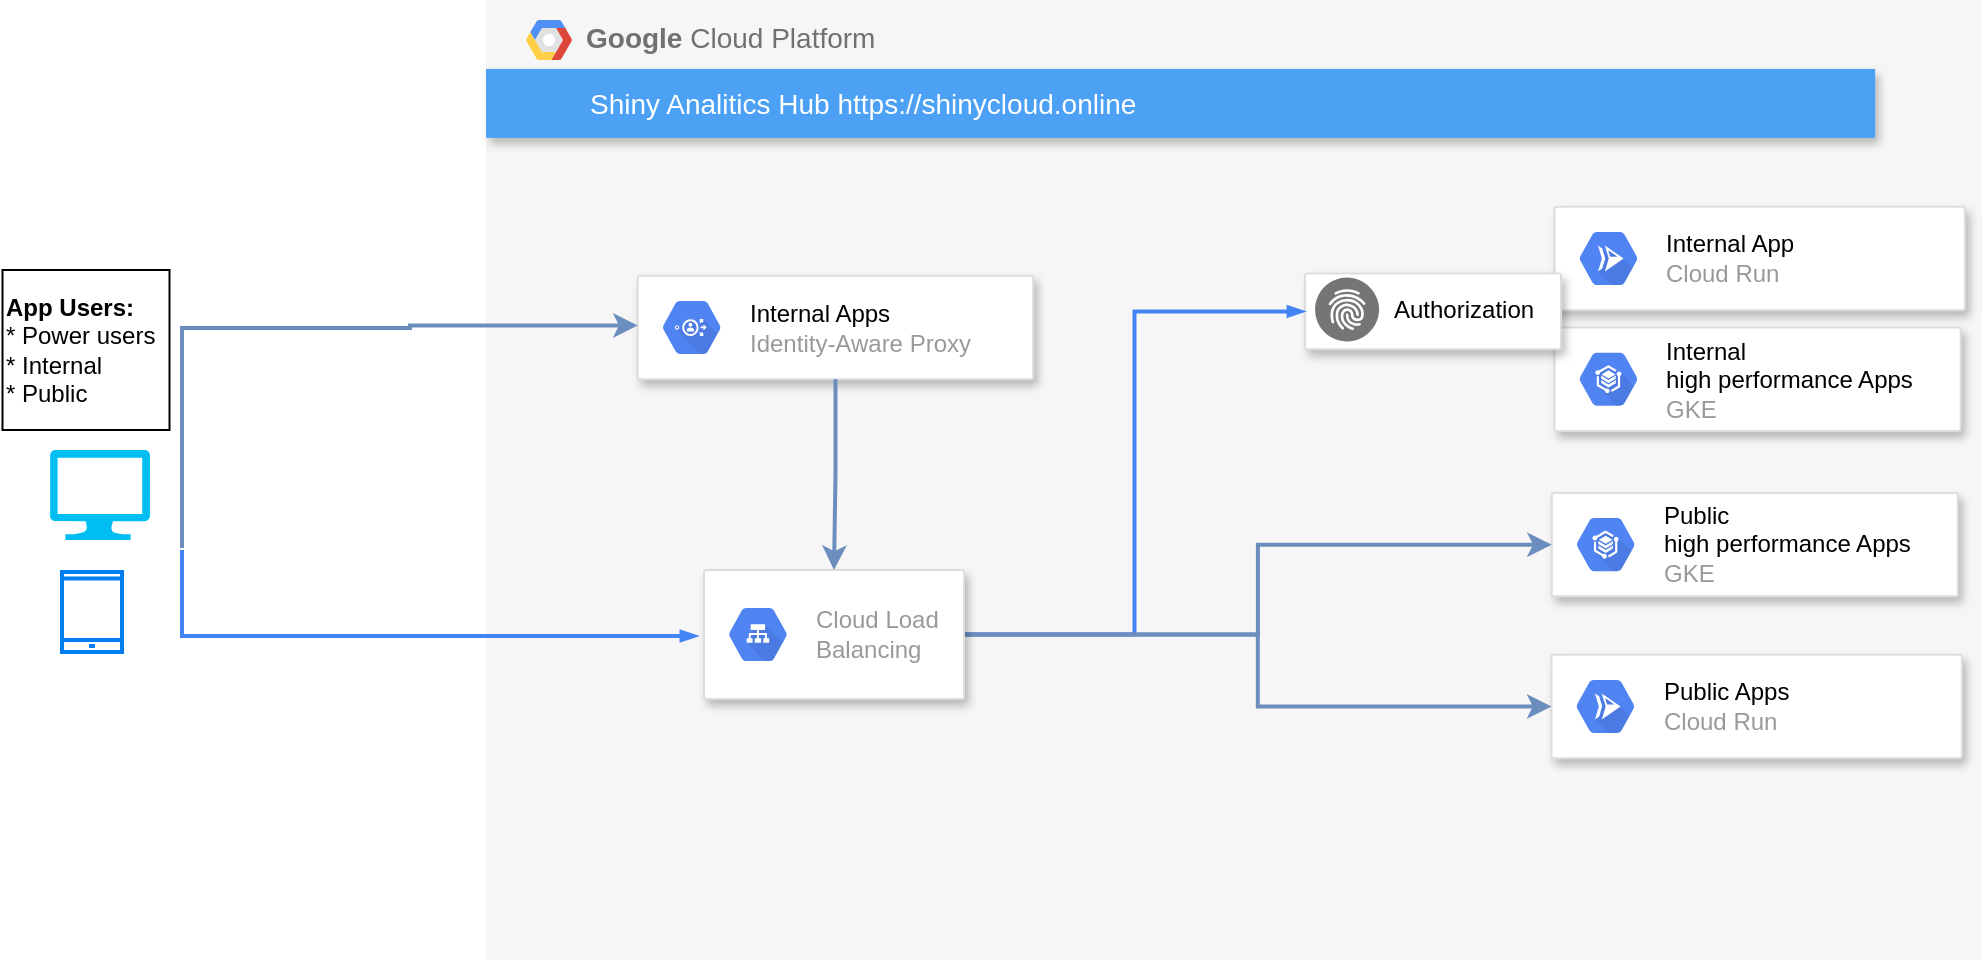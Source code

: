 <mxfile version="17.4.2" type="device"><diagram id="f106602c-feb2-e66a-4537-3a34d633f6aa" name="Page-1"><mxGraphModel dx="1422" dy="865" grid="1" gridSize="10" guides="1" tooltips="1" connect="1" arrows="1" fold="1" page="1" pageScale="1" pageWidth="1169" pageHeight="827" background="none" math="0" shadow="0"><root><mxCell id="0"/><mxCell id="1" parent="0"/><mxCell id="14" value="&lt;b&gt;Google &lt;/b&gt;Cloud Platform" style="fillColor=#F6F6F6;strokeColor=none;shadow=0;gradientColor=none;fontSize=14;align=left;spacing=10;fontColor=#717171;9E9E9E;verticalAlign=top;spacingTop=-4;fontStyle=0;spacingLeft=40;html=1;" parent="1" vertex="1"><mxGeometry x="332" y="5" width="748" height="480" as="geometry"/></mxCell><mxCell id="15" value="" style="shape=mxgraph.gcp2.google_cloud_platform;fillColor=#F6F6F6;strokeColor=none;shadow=0;gradientColor=none;" parent="14" vertex="1"><mxGeometry width="23" height="20" relative="1" as="geometry"><mxPoint x="20" y="10" as="offset"/></mxGeometry></mxCell><mxCell id="B_wVmFMDV4CW74w7NYC--1004" value="" style="strokeColor=#dddddd;shadow=1;strokeWidth=1;rounded=1;absoluteArcSize=1;arcSize=2;" vertex="1" parent="14"><mxGeometry x="75.869" y="137.882" width="197.686" height="51.706" as="geometry"/></mxCell><mxCell id="B_wVmFMDV4CW74w7NYC--1005" value="&lt;font color=&quot;#000000&quot;&gt;Internal Apps&lt;/font&gt;&lt;br&gt;Identity-Aware Proxy" style="sketch=0;dashed=0;connectable=0;html=1;fillColor=#5184F3;strokeColor=none;shape=mxgraph.gcp2.hexIcon;prIcon=identity_aware_proxy;part=1;labelPosition=right;verticalLabelPosition=middle;align=left;verticalAlign=middle;spacingLeft=5;fontColor=#999999;fontSize=12;" vertex="1" parent="B_wVmFMDV4CW74w7NYC--1004"><mxGeometry y="0.5" width="44" height="39" relative="1" as="geometry"><mxPoint x="5" y="-19.5" as="offset"/></mxGeometry></mxCell><mxCell id="818" value="Shiny Analitics Hub https://shinycloud.online" style="fillColor=#4DA1F5;strokeColor=none;shadow=1;gradientColor=none;fontSize=14;align=left;spacingLeft=50;fontColor=#ffffff;html=1;" parent="14" vertex="1"><mxGeometry y="34.47" width="694.571" height="34.47" as="geometry"/></mxCell><mxCell id="B_wVmFMDV4CW74w7NYC--1018" value="" style="strokeColor=#dddddd;shadow=1;strokeWidth=1;rounded=1;absoluteArcSize=1;arcSize=2;" vertex="1" parent="14"><mxGeometry x="532.871" y="246.463" width="203.029" height="51.706" as="geometry"/></mxCell><mxCell id="B_wVmFMDV4CW74w7NYC--1019" value="&lt;font color=&quot;#000000&quot;&gt;Public&lt;br&gt;high performance Apps&lt;/font&gt;&lt;br&gt;GKE" style="sketch=0;dashed=0;connectable=0;html=1;fillColor=#5184F3;strokeColor=none;shape=mxgraph.gcp2.hexIcon;prIcon=gke_on_prem;part=1;labelPosition=right;verticalLabelPosition=middle;align=left;verticalAlign=middle;spacingLeft=5;fontColor=#999999;fontSize=12;" vertex="1" parent="B_wVmFMDV4CW74w7NYC--1018"><mxGeometry y="0.5" width="44" height="39" relative="1" as="geometry"><mxPoint x="5" y="-19.5" as="offset"/></mxGeometry></mxCell><mxCell id="B_wVmFMDV4CW74w7NYC--1020" value="" style="strokeColor=#dddddd;shadow=1;strokeWidth=1;rounded=1;absoluteArcSize=1;arcSize=2;" vertex="1" parent="14"><mxGeometry x="532.755" y="327.372" width="205.166" height="51.706" as="geometry"/></mxCell><mxCell id="B_wVmFMDV4CW74w7NYC--1021" value="&lt;font color=&quot;#000000&quot;&gt;Public Apps&lt;/font&gt;&lt;br&gt;Cloud Run" style="sketch=0;dashed=0;connectable=0;html=1;fillColor=#5184F3;strokeColor=none;shape=mxgraph.gcp2.hexIcon;prIcon=cloud_run;part=1;labelPosition=right;verticalLabelPosition=middle;align=left;verticalAlign=middle;spacingLeft=5;fontColor=#999999;fontSize=12;" vertex="1" parent="B_wVmFMDV4CW74w7NYC--1020"><mxGeometry y="0.5" width="44" height="39" relative="1" as="geometry"><mxPoint x="5" y="-19.5" as="offset"/></mxGeometry></mxCell><mxCell id="B_wVmFMDV4CW74w7NYC--1025" value="" style="strokeColor=#dddddd;shadow=1;strokeWidth=1;rounded=1;absoluteArcSize=1;arcSize=2;" vertex="1" parent="14"><mxGeometry x="534.286" y="103.411" width="205.166" height="51.706" as="geometry"/></mxCell><mxCell id="B_wVmFMDV4CW74w7NYC--1026" value="&lt;font color=&quot;#000000&quot;&gt;Internal App&lt;/font&gt;&lt;br&gt;Cloud Run" style="sketch=0;dashed=0;connectable=0;html=1;fillColor=#5184F3;strokeColor=none;shape=mxgraph.gcp2.hexIcon;prIcon=cloud_run;part=1;labelPosition=right;verticalLabelPosition=middle;align=left;verticalAlign=middle;spacingLeft=5;fontColor=#999999;fontSize=12;" vertex="1" parent="B_wVmFMDV4CW74w7NYC--1025"><mxGeometry y="0.5" width="44" height="39" relative="1" as="geometry"><mxPoint x="5" y="-19.5" as="offset"/></mxGeometry></mxCell><mxCell id="B_wVmFMDV4CW74w7NYC--1027" value="" style="strokeColor=#dddddd;shadow=1;strokeWidth=1;rounded=1;absoluteArcSize=1;arcSize=2;" vertex="1" parent="14"><mxGeometry x="534.286" y="163.734" width="203.029" height="51.706" as="geometry"/></mxCell><mxCell id="B_wVmFMDV4CW74w7NYC--1028" value="&lt;font color=&quot;#000000&quot;&gt;Internal&lt;br&gt;high performance Apps&lt;/font&gt;&lt;br&gt;GKE" style="sketch=0;dashed=0;connectable=0;html=1;fillColor=#5184F3;strokeColor=none;shape=mxgraph.gcp2.hexIcon;prIcon=gke_on_prem;part=1;labelPosition=right;verticalLabelPosition=middle;align=left;verticalAlign=middle;spacingLeft=5;fontColor=#999999;fontSize=12;" vertex="1" parent="B_wVmFMDV4CW74w7NYC--1027"><mxGeometry y="0.5" width="44" height="39" relative="1" as="geometry"><mxPoint x="5" y="-19.5" as="offset"/></mxGeometry></mxCell><mxCell id="B_wVmFMDV4CW74w7NYC--1023" value="" style="strokeColor=#dddddd;shadow=1;strokeWidth=1;rounded=1;absoluteArcSize=1;arcSize=2;" vertex="1" parent="14"><mxGeometry x="409.543" y="136.743" width="127.938" height="37.917" as="geometry"/></mxCell><mxCell id="B_wVmFMDV4CW74w7NYC--1024" value="Authorization" style="sketch=0;dashed=0;connectable=0;html=1;fillColor=#757575;strokeColor=none;shape=mxgraph.gcp2.internal_payment_authorization;part=1;labelPosition=right;verticalLabelPosition=middle;align=left;verticalAlign=middle;spacingLeft=5;fontSize=12;" vertex="1" parent="B_wVmFMDV4CW74w7NYC--1023"><mxGeometry y="0.5" width="32" height="32" relative="1" as="geometry"><mxPoint x="5" y="-17" as="offset"/></mxGeometry></mxCell><mxCell id="998" style="edgeStyle=elbowEdgeStyle;rounded=0;elbow=vertical;html=1;labelBackgroundColor=none;startFill=1;startSize=4;endArrow=blockThin;endFill=1;endSize=4;jettySize=auto;orthogonalLoop=1;strokeColor=#4284F3;strokeWidth=2;fontSize=12;fontColor=#000000;align=left;dashed=0;startArrow=none;" parent="1" edge="1"><mxGeometry relative="1" as="geometry"><mxPoint x="180" y="280" as="sourcePoint"/><mxPoint x="438" y="323" as="targetPoint"/><Array as="points"><mxPoint x="310" y="323"/></Array></mxGeometry></mxCell><mxCell id="1000" style="edgeStyle=orthogonalEdgeStyle;rounded=0;elbow=vertical;html=1;labelBackgroundColor=none;startFill=1;startSize=4;endArrow=blockThin;endFill=1;endSize=4;jettySize=auto;orthogonalLoop=1;strokeColor=#4284F3;strokeWidth=2;fontSize=12;fontColor=#000000;align=left;dashed=0;entryX=0;entryY=0.5;entryDx=0;entryDy=0;" parent="1" source="989" target="B_wVmFMDV4CW74w7NYC--1023" edge="1"><mxGeometry relative="1" as="geometry"><mxPoint x="770" y="275" as="targetPoint"/></mxGeometry></mxCell><mxCell id="B_wVmFMDV4CW74w7NYC--1033" style="edgeStyle=orthogonalEdgeStyle;rounded=0;orthogonalLoop=1;jettySize=auto;html=1;entryX=0;entryY=0.5;entryDx=0;entryDy=0;strokeWidth=2;fillColor=#dae8fc;strokeColor=#6c8ebf;" edge="1" parent="1" source="989" target="B_wVmFMDV4CW74w7NYC--1020"><mxGeometry relative="1" as="geometry"/></mxCell><mxCell id="B_wVmFMDV4CW74w7NYC--1034" style="edgeStyle=orthogonalEdgeStyle;rounded=0;orthogonalLoop=1;jettySize=auto;html=1;strokeWidth=2;fillColor=#dae8fc;strokeColor=#6c8ebf;" edge="1" parent="1" source="989" target="B_wVmFMDV4CW74w7NYC--1018"><mxGeometry relative="1" as="geometry"/></mxCell><mxCell id="989" value="" style="strokeColor=#dddddd;fillColor=#ffffff;shadow=1;strokeWidth=1;rounded=1;absoluteArcSize=1;arcSize=2;fontSize=11;fontColor=#9E9E9E;align=center;html=1;" parent="1" vertex="1"><mxGeometry x="441" y="290" width="130" height="64.5" as="geometry"/></mxCell><mxCell id="990" value="Cloud Load&#10;Balancing" style="dashed=0;connectable=0;html=1;fillColor=#5184F3;strokeColor=none;shape=mxgraph.gcp2.hexIcon;prIcon=cloud_load_balancing;part=1;labelPosition=right;verticalLabelPosition=middle;align=left;verticalAlign=middle;spacingLeft=5;fontColor=#999999;fontSize=12;" parent="989" vertex="1"><mxGeometry y="0.5" width="44" height="39" relative="1" as="geometry"><mxPoint x="5" y="-19.5" as="offset"/></mxGeometry></mxCell><mxCell id="B_wVmFMDV4CW74w7NYC--1009" style="edgeStyle=orthogonalEdgeStyle;rounded=0;orthogonalLoop=1;jettySize=auto;html=1;entryX=0;entryY=0.5;entryDx=0;entryDy=0;fillColor=#dae8fc;strokeColor=#6c8ebf;strokeWidth=2;" edge="1" parent="1"><mxGeometry relative="1" as="geometry"><mxPoint x="180" y="279" as="sourcePoint"/><mxPoint x="407.869" y="167.734" as="targetPoint"/><Array as="points"><mxPoint x="180" y="169"/><mxPoint x="294" y="169"/><mxPoint x="294" y="168"/></Array></mxGeometry></mxCell><mxCell id="B_wVmFMDV4CW74w7NYC--1010" style="edgeStyle=orthogonalEdgeStyle;rounded=0;orthogonalLoop=1;jettySize=auto;html=1;entryX=0.5;entryY=0;entryDx=0;entryDy=0;strokeWidth=2;fillColor=#dae8fc;strokeColor=#6c8ebf;" edge="1" parent="1" source="B_wVmFMDV4CW74w7NYC--1004" target="989"><mxGeometry relative="1" as="geometry"/></mxCell><mxCell id="B_wVmFMDV4CW74w7NYC--1031" value="" style="html=1;verticalLabelPosition=bottom;align=center;labelBackgroundColor=#ffffff;verticalAlign=top;strokeWidth=2;strokeColor=#0080F0;shadow=0;dashed=0;shape=mxgraph.ios7.icons.smartphone;" vertex="1" parent="1"><mxGeometry x="120" y="291" width="30" height="40" as="geometry"/></mxCell><mxCell id="B_wVmFMDV4CW74w7NYC--1036" value="" style="verticalLabelPosition=bottom;html=1;verticalAlign=top;align=center;strokeColor=none;fillColor=#00BEF2;shape=mxgraph.azure.computer;pointerEvents=1;" vertex="1" parent="1"><mxGeometry x="114" y="230" width="50" height="45" as="geometry"/></mxCell><mxCell id="B_wVmFMDV4CW74w7NYC--1037" value="&lt;b&gt;App Users:&lt;/b&gt;&lt;br&gt;* Power users&lt;br&gt;* Internal&lt;br&gt;* Public" style="whiteSpace=wrap;html=1;align=left;" vertex="1" parent="1"><mxGeometry x="90.25" y="140" width="83.5" height="80" as="geometry"/></mxCell></root></mxGraphModel></diagram></mxfile>